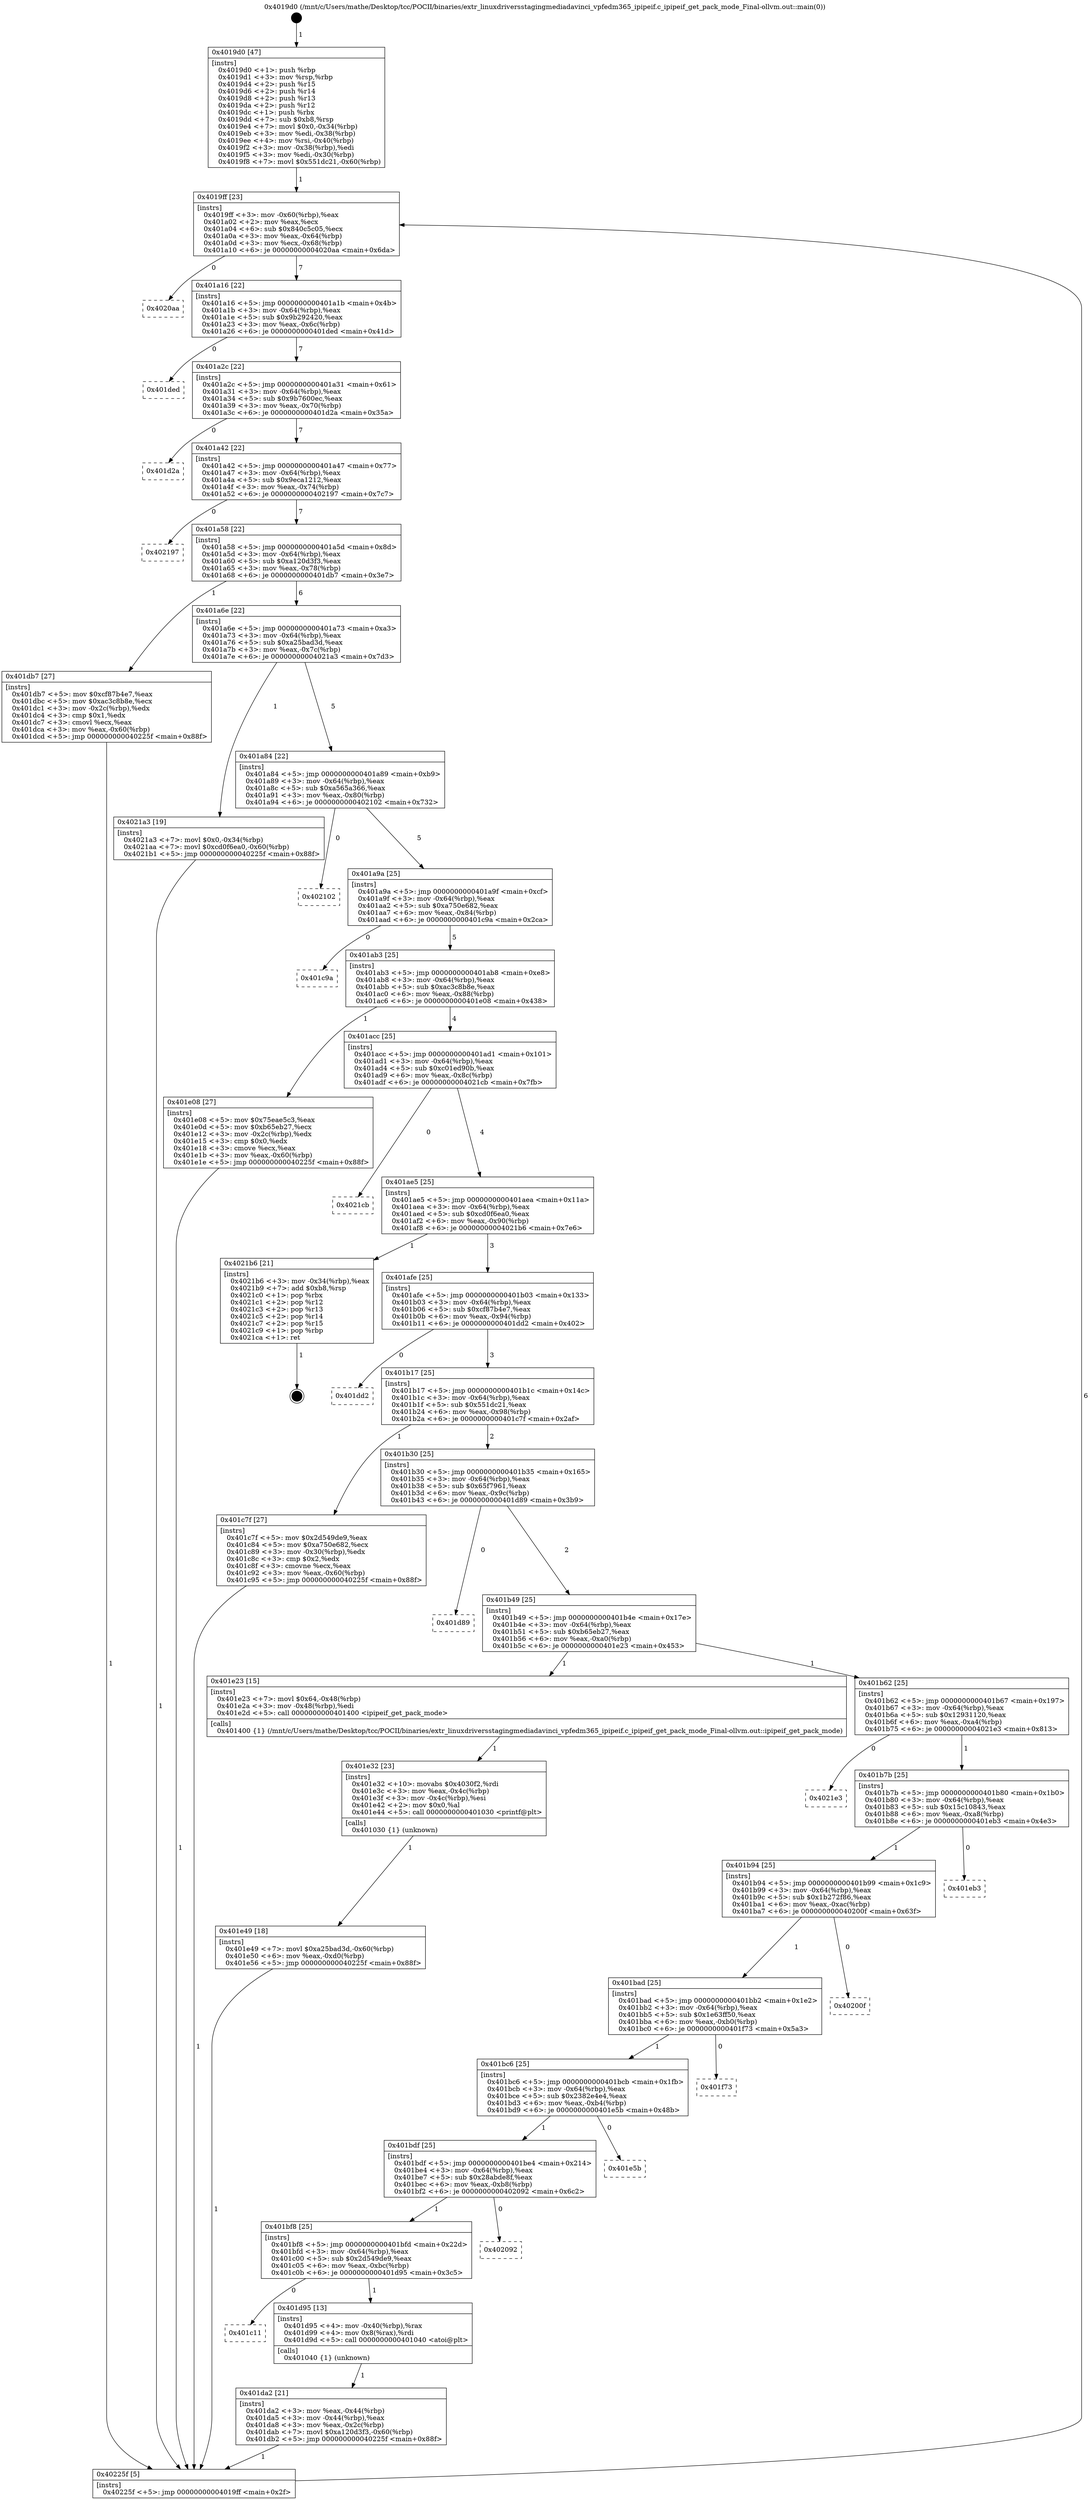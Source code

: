 digraph "0x4019d0" {
  label = "0x4019d0 (/mnt/c/Users/mathe/Desktop/tcc/POCII/binaries/extr_linuxdriversstagingmediadavinci_vpfedm365_ipipeif.c_ipipeif_get_pack_mode_Final-ollvm.out::main(0))"
  labelloc = "t"
  node[shape=record]

  Entry [label="",width=0.3,height=0.3,shape=circle,fillcolor=black,style=filled]
  "0x4019ff" [label="{
     0x4019ff [23]\l
     | [instrs]\l
     &nbsp;&nbsp;0x4019ff \<+3\>: mov -0x60(%rbp),%eax\l
     &nbsp;&nbsp;0x401a02 \<+2\>: mov %eax,%ecx\l
     &nbsp;&nbsp;0x401a04 \<+6\>: sub $0x840c5c05,%ecx\l
     &nbsp;&nbsp;0x401a0a \<+3\>: mov %eax,-0x64(%rbp)\l
     &nbsp;&nbsp;0x401a0d \<+3\>: mov %ecx,-0x68(%rbp)\l
     &nbsp;&nbsp;0x401a10 \<+6\>: je 00000000004020aa \<main+0x6da\>\l
  }"]
  "0x4020aa" [label="{
     0x4020aa\l
  }", style=dashed]
  "0x401a16" [label="{
     0x401a16 [22]\l
     | [instrs]\l
     &nbsp;&nbsp;0x401a16 \<+5\>: jmp 0000000000401a1b \<main+0x4b\>\l
     &nbsp;&nbsp;0x401a1b \<+3\>: mov -0x64(%rbp),%eax\l
     &nbsp;&nbsp;0x401a1e \<+5\>: sub $0x9b292420,%eax\l
     &nbsp;&nbsp;0x401a23 \<+3\>: mov %eax,-0x6c(%rbp)\l
     &nbsp;&nbsp;0x401a26 \<+6\>: je 0000000000401ded \<main+0x41d\>\l
  }"]
  Exit [label="",width=0.3,height=0.3,shape=circle,fillcolor=black,style=filled,peripheries=2]
  "0x401ded" [label="{
     0x401ded\l
  }", style=dashed]
  "0x401a2c" [label="{
     0x401a2c [22]\l
     | [instrs]\l
     &nbsp;&nbsp;0x401a2c \<+5\>: jmp 0000000000401a31 \<main+0x61\>\l
     &nbsp;&nbsp;0x401a31 \<+3\>: mov -0x64(%rbp),%eax\l
     &nbsp;&nbsp;0x401a34 \<+5\>: sub $0x9b7600ec,%eax\l
     &nbsp;&nbsp;0x401a39 \<+3\>: mov %eax,-0x70(%rbp)\l
     &nbsp;&nbsp;0x401a3c \<+6\>: je 0000000000401d2a \<main+0x35a\>\l
  }"]
  "0x401e49" [label="{
     0x401e49 [18]\l
     | [instrs]\l
     &nbsp;&nbsp;0x401e49 \<+7\>: movl $0xa25bad3d,-0x60(%rbp)\l
     &nbsp;&nbsp;0x401e50 \<+6\>: mov %eax,-0xd0(%rbp)\l
     &nbsp;&nbsp;0x401e56 \<+5\>: jmp 000000000040225f \<main+0x88f\>\l
  }"]
  "0x401d2a" [label="{
     0x401d2a\l
  }", style=dashed]
  "0x401a42" [label="{
     0x401a42 [22]\l
     | [instrs]\l
     &nbsp;&nbsp;0x401a42 \<+5\>: jmp 0000000000401a47 \<main+0x77\>\l
     &nbsp;&nbsp;0x401a47 \<+3\>: mov -0x64(%rbp),%eax\l
     &nbsp;&nbsp;0x401a4a \<+5\>: sub $0x9eca1212,%eax\l
     &nbsp;&nbsp;0x401a4f \<+3\>: mov %eax,-0x74(%rbp)\l
     &nbsp;&nbsp;0x401a52 \<+6\>: je 0000000000402197 \<main+0x7c7\>\l
  }"]
  "0x401e32" [label="{
     0x401e32 [23]\l
     | [instrs]\l
     &nbsp;&nbsp;0x401e32 \<+10\>: movabs $0x4030f2,%rdi\l
     &nbsp;&nbsp;0x401e3c \<+3\>: mov %eax,-0x4c(%rbp)\l
     &nbsp;&nbsp;0x401e3f \<+3\>: mov -0x4c(%rbp),%esi\l
     &nbsp;&nbsp;0x401e42 \<+2\>: mov $0x0,%al\l
     &nbsp;&nbsp;0x401e44 \<+5\>: call 0000000000401030 \<printf@plt\>\l
     | [calls]\l
     &nbsp;&nbsp;0x401030 \{1\} (unknown)\l
  }"]
  "0x402197" [label="{
     0x402197\l
  }", style=dashed]
  "0x401a58" [label="{
     0x401a58 [22]\l
     | [instrs]\l
     &nbsp;&nbsp;0x401a58 \<+5\>: jmp 0000000000401a5d \<main+0x8d\>\l
     &nbsp;&nbsp;0x401a5d \<+3\>: mov -0x64(%rbp),%eax\l
     &nbsp;&nbsp;0x401a60 \<+5\>: sub $0xa120d3f3,%eax\l
     &nbsp;&nbsp;0x401a65 \<+3\>: mov %eax,-0x78(%rbp)\l
     &nbsp;&nbsp;0x401a68 \<+6\>: je 0000000000401db7 \<main+0x3e7\>\l
  }"]
  "0x401da2" [label="{
     0x401da2 [21]\l
     | [instrs]\l
     &nbsp;&nbsp;0x401da2 \<+3\>: mov %eax,-0x44(%rbp)\l
     &nbsp;&nbsp;0x401da5 \<+3\>: mov -0x44(%rbp),%eax\l
     &nbsp;&nbsp;0x401da8 \<+3\>: mov %eax,-0x2c(%rbp)\l
     &nbsp;&nbsp;0x401dab \<+7\>: movl $0xa120d3f3,-0x60(%rbp)\l
     &nbsp;&nbsp;0x401db2 \<+5\>: jmp 000000000040225f \<main+0x88f\>\l
  }"]
  "0x401db7" [label="{
     0x401db7 [27]\l
     | [instrs]\l
     &nbsp;&nbsp;0x401db7 \<+5\>: mov $0xcf87b4e7,%eax\l
     &nbsp;&nbsp;0x401dbc \<+5\>: mov $0xac3c8b8e,%ecx\l
     &nbsp;&nbsp;0x401dc1 \<+3\>: mov -0x2c(%rbp),%edx\l
     &nbsp;&nbsp;0x401dc4 \<+3\>: cmp $0x1,%edx\l
     &nbsp;&nbsp;0x401dc7 \<+3\>: cmovl %ecx,%eax\l
     &nbsp;&nbsp;0x401dca \<+3\>: mov %eax,-0x60(%rbp)\l
     &nbsp;&nbsp;0x401dcd \<+5\>: jmp 000000000040225f \<main+0x88f\>\l
  }"]
  "0x401a6e" [label="{
     0x401a6e [22]\l
     | [instrs]\l
     &nbsp;&nbsp;0x401a6e \<+5\>: jmp 0000000000401a73 \<main+0xa3\>\l
     &nbsp;&nbsp;0x401a73 \<+3\>: mov -0x64(%rbp),%eax\l
     &nbsp;&nbsp;0x401a76 \<+5\>: sub $0xa25bad3d,%eax\l
     &nbsp;&nbsp;0x401a7b \<+3\>: mov %eax,-0x7c(%rbp)\l
     &nbsp;&nbsp;0x401a7e \<+6\>: je 00000000004021a3 \<main+0x7d3\>\l
  }"]
  "0x401c11" [label="{
     0x401c11\l
  }", style=dashed]
  "0x4021a3" [label="{
     0x4021a3 [19]\l
     | [instrs]\l
     &nbsp;&nbsp;0x4021a3 \<+7\>: movl $0x0,-0x34(%rbp)\l
     &nbsp;&nbsp;0x4021aa \<+7\>: movl $0xcd0f6ea0,-0x60(%rbp)\l
     &nbsp;&nbsp;0x4021b1 \<+5\>: jmp 000000000040225f \<main+0x88f\>\l
  }"]
  "0x401a84" [label="{
     0x401a84 [22]\l
     | [instrs]\l
     &nbsp;&nbsp;0x401a84 \<+5\>: jmp 0000000000401a89 \<main+0xb9\>\l
     &nbsp;&nbsp;0x401a89 \<+3\>: mov -0x64(%rbp),%eax\l
     &nbsp;&nbsp;0x401a8c \<+5\>: sub $0xa565a366,%eax\l
     &nbsp;&nbsp;0x401a91 \<+3\>: mov %eax,-0x80(%rbp)\l
     &nbsp;&nbsp;0x401a94 \<+6\>: je 0000000000402102 \<main+0x732\>\l
  }"]
  "0x401d95" [label="{
     0x401d95 [13]\l
     | [instrs]\l
     &nbsp;&nbsp;0x401d95 \<+4\>: mov -0x40(%rbp),%rax\l
     &nbsp;&nbsp;0x401d99 \<+4\>: mov 0x8(%rax),%rdi\l
     &nbsp;&nbsp;0x401d9d \<+5\>: call 0000000000401040 \<atoi@plt\>\l
     | [calls]\l
     &nbsp;&nbsp;0x401040 \{1\} (unknown)\l
  }"]
  "0x402102" [label="{
     0x402102\l
  }", style=dashed]
  "0x401a9a" [label="{
     0x401a9a [25]\l
     | [instrs]\l
     &nbsp;&nbsp;0x401a9a \<+5\>: jmp 0000000000401a9f \<main+0xcf\>\l
     &nbsp;&nbsp;0x401a9f \<+3\>: mov -0x64(%rbp),%eax\l
     &nbsp;&nbsp;0x401aa2 \<+5\>: sub $0xa750e682,%eax\l
     &nbsp;&nbsp;0x401aa7 \<+6\>: mov %eax,-0x84(%rbp)\l
     &nbsp;&nbsp;0x401aad \<+6\>: je 0000000000401c9a \<main+0x2ca\>\l
  }"]
  "0x401bf8" [label="{
     0x401bf8 [25]\l
     | [instrs]\l
     &nbsp;&nbsp;0x401bf8 \<+5\>: jmp 0000000000401bfd \<main+0x22d\>\l
     &nbsp;&nbsp;0x401bfd \<+3\>: mov -0x64(%rbp),%eax\l
     &nbsp;&nbsp;0x401c00 \<+5\>: sub $0x2d549de9,%eax\l
     &nbsp;&nbsp;0x401c05 \<+6\>: mov %eax,-0xbc(%rbp)\l
     &nbsp;&nbsp;0x401c0b \<+6\>: je 0000000000401d95 \<main+0x3c5\>\l
  }"]
  "0x401c9a" [label="{
     0x401c9a\l
  }", style=dashed]
  "0x401ab3" [label="{
     0x401ab3 [25]\l
     | [instrs]\l
     &nbsp;&nbsp;0x401ab3 \<+5\>: jmp 0000000000401ab8 \<main+0xe8\>\l
     &nbsp;&nbsp;0x401ab8 \<+3\>: mov -0x64(%rbp),%eax\l
     &nbsp;&nbsp;0x401abb \<+5\>: sub $0xac3c8b8e,%eax\l
     &nbsp;&nbsp;0x401ac0 \<+6\>: mov %eax,-0x88(%rbp)\l
     &nbsp;&nbsp;0x401ac6 \<+6\>: je 0000000000401e08 \<main+0x438\>\l
  }"]
  "0x402092" [label="{
     0x402092\l
  }", style=dashed]
  "0x401e08" [label="{
     0x401e08 [27]\l
     | [instrs]\l
     &nbsp;&nbsp;0x401e08 \<+5\>: mov $0x75eae5c3,%eax\l
     &nbsp;&nbsp;0x401e0d \<+5\>: mov $0xb65eb27,%ecx\l
     &nbsp;&nbsp;0x401e12 \<+3\>: mov -0x2c(%rbp),%edx\l
     &nbsp;&nbsp;0x401e15 \<+3\>: cmp $0x0,%edx\l
     &nbsp;&nbsp;0x401e18 \<+3\>: cmove %ecx,%eax\l
     &nbsp;&nbsp;0x401e1b \<+3\>: mov %eax,-0x60(%rbp)\l
     &nbsp;&nbsp;0x401e1e \<+5\>: jmp 000000000040225f \<main+0x88f\>\l
  }"]
  "0x401acc" [label="{
     0x401acc [25]\l
     | [instrs]\l
     &nbsp;&nbsp;0x401acc \<+5\>: jmp 0000000000401ad1 \<main+0x101\>\l
     &nbsp;&nbsp;0x401ad1 \<+3\>: mov -0x64(%rbp),%eax\l
     &nbsp;&nbsp;0x401ad4 \<+5\>: sub $0xc01ed90b,%eax\l
     &nbsp;&nbsp;0x401ad9 \<+6\>: mov %eax,-0x8c(%rbp)\l
     &nbsp;&nbsp;0x401adf \<+6\>: je 00000000004021cb \<main+0x7fb\>\l
  }"]
  "0x401bdf" [label="{
     0x401bdf [25]\l
     | [instrs]\l
     &nbsp;&nbsp;0x401bdf \<+5\>: jmp 0000000000401be4 \<main+0x214\>\l
     &nbsp;&nbsp;0x401be4 \<+3\>: mov -0x64(%rbp),%eax\l
     &nbsp;&nbsp;0x401be7 \<+5\>: sub $0x28abde8f,%eax\l
     &nbsp;&nbsp;0x401bec \<+6\>: mov %eax,-0xb8(%rbp)\l
     &nbsp;&nbsp;0x401bf2 \<+6\>: je 0000000000402092 \<main+0x6c2\>\l
  }"]
  "0x4021cb" [label="{
     0x4021cb\l
  }", style=dashed]
  "0x401ae5" [label="{
     0x401ae5 [25]\l
     | [instrs]\l
     &nbsp;&nbsp;0x401ae5 \<+5\>: jmp 0000000000401aea \<main+0x11a\>\l
     &nbsp;&nbsp;0x401aea \<+3\>: mov -0x64(%rbp),%eax\l
     &nbsp;&nbsp;0x401aed \<+5\>: sub $0xcd0f6ea0,%eax\l
     &nbsp;&nbsp;0x401af2 \<+6\>: mov %eax,-0x90(%rbp)\l
     &nbsp;&nbsp;0x401af8 \<+6\>: je 00000000004021b6 \<main+0x7e6\>\l
  }"]
  "0x401e5b" [label="{
     0x401e5b\l
  }", style=dashed]
  "0x4021b6" [label="{
     0x4021b6 [21]\l
     | [instrs]\l
     &nbsp;&nbsp;0x4021b6 \<+3\>: mov -0x34(%rbp),%eax\l
     &nbsp;&nbsp;0x4021b9 \<+7\>: add $0xb8,%rsp\l
     &nbsp;&nbsp;0x4021c0 \<+1\>: pop %rbx\l
     &nbsp;&nbsp;0x4021c1 \<+2\>: pop %r12\l
     &nbsp;&nbsp;0x4021c3 \<+2\>: pop %r13\l
     &nbsp;&nbsp;0x4021c5 \<+2\>: pop %r14\l
     &nbsp;&nbsp;0x4021c7 \<+2\>: pop %r15\l
     &nbsp;&nbsp;0x4021c9 \<+1\>: pop %rbp\l
     &nbsp;&nbsp;0x4021ca \<+1\>: ret\l
  }"]
  "0x401afe" [label="{
     0x401afe [25]\l
     | [instrs]\l
     &nbsp;&nbsp;0x401afe \<+5\>: jmp 0000000000401b03 \<main+0x133\>\l
     &nbsp;&nbsp;0x401b03 \<+3\>: mov -0x64(%rbp),%eax\l
     &nbsp;&nbsp;0x401b06 \<+5\>: sub $0xcf87b4e7,%eax\l
     &nbsp;&nbsp;0x401b0b \<+6\>: mov %eax,-0x94(%rbp)\l
     &nbsp;&nbsp;0x401b11 \<+6\>: je 0000000000401dd2 \<main+0x402\>\l
  }"]
  "0x401bc6" [label="{
     0x401bc6 [25]\l
     | [instrs]\l
     &nbsp;&nbsp;0x401bc6 \<+5\>: jmp 0000000000401bcb \<main+0x1fb\>\l
     &nbsp;&nbsp;0x401bcb \<+3\>: mov -0x64(%rbp),%eax\l
     &nbsp;&nbsp;0x401bce \<+5\>: sub $0x2382e4e4,%eax\l
     &nbsp;&nbsp;0x401bd3 \<+6\>: mov %eax,-0xb4(%rbp)\l
     &nbsp;&nbsp;0x401bd9 \<+6\>: je 0000000000401e5b \<main+0x48b\>\l
  }"]
  "0x401dd2" [label="{
     0x401dd2\l
  }", style=dashed]
  "0x401b17" [label="{
     0x401b17 [25]\l
     | [instrs]\l
     &nbsp;&nbsp;0x401b17 \<+5\>: jmp 0000000000401b1c \<main+0x14c\>\l
     &nbsp;&nbsp;0x401b1c \<+3\>: mov -0x64(%rbp),%eax\l
     &nbsp;&nbsp;0x401b1f \<+5\>: sub $0x551dc21,%eax\l
     &nbsp;&nbsp;0x401b24 \<+6\>: mov %eax,-0x98(%rbp)\l
     &nbsp;&nbsp;0x401b2a \<+6\>: je 0000000000401c7f \<main+0x2af\>\l
  }"]
  "0x401f73" [label="{
     0x401f73\l
  }", style=dashed]
  "0x401c7f" [label="{
     0x401c7f [27]\l
     | [instrs]\l
     &nbsp;&nbsp;0x401c7f \<+5\>: mov $0x2d549de9,%eax\l
     &nbsp;&nbsp;0x401c84 \<+5\>: mov $0xa750e682,%ecx\l
     &nbsp;&nbsp;0x401c89 \<+3\>: mov -0x30(%rbp),%edx\l
     &nbsp;&nbsp;0x401c8c \<+3\>: cmp $0x2,%edx\l
     &nbsp;&nbsp;0x401c8f \<+3\>: cmovne %ecx,%eax\l
     &nbsp;&nbsp;0x401c92 \<+3\>: mov %eax,-0x60(%rbp)\l
     &nbsp;&nbsp;0x401c95 \<+5\>: jmp 000000000040225f \<main+0x88f\>\l
  }"]
  "0x401b30" [label="{
     0x401b30 [25]\l
     | [instrs]\l
     &nbsp;&nbsp;0x401b30 \<+5\>: jmp 0000000000401b35 \<main+0x165\>\l
     &nbsp;&nbsp;0x401b35 \<+3\>: mov -0x64(%rbp),%eax\l
     &nbsp;&nbsp;0x401b38 \<+5\>: sub $0x65f7961,%eax\l
     &nbsp;&nbsp;0x401b3d \<+6\>: mov %eax,-0x9c(%rbp)\l
     &nbsp;&nbsp;0x401b43 \<+6\>: je 0000000000401d89 \<main+0x3b9\>\l
  }"]
  "0x40225f" [label="{
     0x40225f [5]\l
     | [instrs]\l
     &nbsp;&nbsp;0x40225f \<+5\>: jmp 00000000004019ff \<main+0x2f\>\l
  }"]
  "0x4019d0" [label="{
     0x4019d0 [47]\l
     | [instrs]\l
     &nbsp;&nbsp;0x4019d0 \<+1\>: push %rbp\l
     &nbsp;&nbsp;0x4019d1 \<+3\>: mov %rsp,%rbp\l
     &nbsp;&nbsp;0x4019d4 \<+2\>: push %r15\l
     &nbsp;&nbsp;0x4019d6 \<+2\>: push %r14\l
     &nbsp;&nbsp;0x4019d8 \<+2\>: push %r13\l
     &nbsp;&nbsp;0x4019da \<+2\>: push %r12\l
     &nbsp;&nbsp;0x4019dc \<+1\>: push %rbx\l
     &nbsp;&nbsp;0x4019dd \<+7\>: sub $0xb8,%rsp\l
     &nbsp;&nbsp;0x4019e4 \<+7\>: movl $0x0,-0x34(%rbp)\l
     &nbsp;&nbsp;0x4019eb \<+3\>: mov %edi,-0x38(%rbp)\l
     &nbsp;&nbsp;0x4019ee \<+4\>: mov %rsi,-0x40(%rbp)\l
     &nbsp;&nbsp;0x4019f2 \<+3\>: mov -0x38(%rbp),%edi\l
     &nbsp;&nbsp;0x4019f5 \<+3\>: mov %edi,-0x30(%rbp)\l
     &nbsp;&nbsp;0x4019f8 \<+7\>: movl $0x551dc21,-0x60(%rbp)\l
  }"]
  "0x401bad" [label="{
     0x401bad [25]\l
     | [instrs]\l
     &nbsp;&nbsp;0x401bad \<+5\>: jmp 0000000000401bb2 \<main+0x1e2\>\l
     &nbsp;&nbsp;0x401bb2 \<+3\>: mov -0x64(%rbp),%eax\l
     &nbsp;&nbsp;0x401bb5 \<+5\>: sub $0x1e63ff50,%eax\l
     &nbsp;&nbsp;0x401bba \<+6\>: mov %eax,-0xb0(%rbp)\l
     &nbsp;&nbsp;0x401bc0 \<+6\>: je 0000000000401f73 \<main+0x5a3\>\l
  }"]
  "0x401d89" [label="{
     0x401d89\l
  }", style=dashed]
  "0x401b49" [label="{
     0x401b49 [25]\l
     | [instrs]\l
     &nbsp;&nbsp;0x401b49 \<+5\>: jmp 0000000000401b4e \<main+0x17e\>\l
     &nbsp;&nbsp;0x401b4e \<+3\>: mov -0x64(%rbp),%eax\l
     &nbsp;&nbsp;0x401b51 \<+5\>: sub $0xb65eb27,%eax\l
     &nbsp;&nbsp;0x401b56 \<+6\>: mov %eax,-0xa0(%rbp)\l
     &nbsp;&nbsp;0x401b5c \<+6\>: je 0000000000401e23 \<main+0x453\>\l
  }"]
  "0x40200f" [label="{
     0x40200f\l
  }", style=dashed]
  "0x401e23" [label="{
     0x401e23 [15]\l
     | [instrs]\l
     &nbsp;&nbsp;0x401e23 \<+7\>: movl $0x64,-0x48(%rbp)\l
     &nbsp;&nbsp;0x401e2a \<+3\>: mov -0x48(%rbp),%edi\l
     &nbsp;&nbsp;0x401e2d \<+5\>: call 0000000000401400 \<ipipeif_get_pack_mode\>\l
     | [calls]\l
     &nbsp;&nbsp;0x401400 \{1\} (/mnt/c/Users/mathe/Desktop/tcc/POCII/binaries/extr_linuxdriversstagingmediadavinci_vpfedm365_ipipeif.c_ipipeif_get_pack_mode_Final-ollvm.out::ipipeif_get_pack_mode)\l
  }"]
  "0x401b62" [label="{
     0x401b62 [25]\l
     | [instrs]\l
     &nbsp;&nbsp;0x401b62 \<+5\>: jmp 0000000000401b67 \<main+0x197\>\l
     &nbsp;&nbsp;0x401b67 \<+3\>: mov -0x64(%rbp),%eax\l
     &nbsp;&nbsp;0x401b6a \<+5\>: sub $0x12931120,%eax\l
     &nbsp;&nbsp;0x401b6f \<+6\>: mov %eax,-0xa4(%rbp)\l
     &nbsp;&nbsp;0x401b75 \<+6\>: je 00000000004021e3 \<main+0x813\>\l
  }"]
  "0x401b94" [label="{
     0x401b94 [25]\l
     | [instrs]\l
     &nbsp;&nbsp;0x401b94 \<+5\>: jmp 0000000000401b99 \<main+0x1c9\>\l
     &nbsp;&nbsp;0x401b99 \<+3\>: mov -0x64(%rbp),%eax\l
     &nbsp;&nbsp;0x401b9c \<+5\>: sub $0x1b272f86,%eax\l
     &nbsp;&nbsp;0x401ba1 \<+6\>: mov %eax,-0xac(%rbp)\l
     &nbsp;&nbsp;0x401ba7 \<+6\>: je 000000000040200f \<main+0x63f\>\l
  }"]
  "0x4021e3" [label="{
     0x4021e3\l
  }", style=dashed]
  "0x401b7b" [label="{
     0x401b7b [25]\l
     | [instrs]\l
     &nbsp;&nbsp;0x401b7b \<+5\>: jmp 0000000000401b80 \<main+0x1b0\>\l
     &nbsp;&nbsp;0x401b80 \<+3\>: mov -0x64(%rbp),%eax\l
     &nbsp;&nbsp;0x401b83 \<+5\>: sub $0x15c10843,%eax\l
     &nbsp;&nbsp;0x401b88 \<+6\>: mov %eax,-0xa8(%rbp)\l
     &nbsp;&nbsp;0x401b8e \<+6\>: je 0000000000401eb3 \<main+0x4e3\>\l
  }"]
  "0x401eb3" [label="{
     0x401eb3\l
  }", style=dashed]
  Entry -> "0x4019d0" [label=" 1"]
  "0x4019ff" -> "0x4020aa" [label=" 0"]
  "0x4019ff" -> "0x401a16" [label=" 7"]
  "0x4021b6" -> Exit [label=" 1"]
  "0x401a16" -> "0x401ded" [label=" 0"]
  "0x401a16" -> "0x401a2c" [label=" 7"]
  "0x4021a3" -> "0x40225f" [label=" 1"]
  "0x401a2c" -> "0x401d2a" [label=" 0"]
  "0x401a2c" -> "0x401a42" [label=" 7"]
  "0x401e49" -> "0x40225f" [label=" 1"]
  "0x401a42" -> "0x402197" [label=" 0"]
  "0x401a42" -> "0x401a58" [label=" 7"]
  "0x401e32" -> "0x401e49" [label=" 1"]
  "0x401a58" -> "0x401db7" [label=" 1"]
  "0x401a58" -> "0x401a6e" [label=" 6"]
  "0x401e23" -> "0x401e32" [label=" 1"]
  "0x401a6e" -> "0x4021a3" [label=" 1"]
  "0x401a6e" -> "0x401a84" [label=" 5"]
  "0x401e08" -> "0x40225f" [label=" 1"]
  "0x401a84" -> "0x402102" [label=" 0"]
  "0x401a84" -> "0x401a9a" [label=" 5"]
  "0x401db7" -> "0x40225f" [label=" 1"]
  "0x401a9a" -> "0x401c9a" [label=" 0"]
  "0x401a9a" -> "0x401ab3" [label=" 5"]
  "0x401d95" -> "0x401da2" [label=" 1"]
  "0x401ab3" -> "0x401e08" [label=" 1"]
  "0x401ab3" -> "0x401acc" [label=" 4"]
  "0x401bf8" -> "0x401c11" [label=" 0"]
  "0x401acc" -> "0x4021cb" [label=" 0"]
  "0x401acc" -> "0x401ae5" [label=" 4"]
  "0x401da2" -> "0x40225f" [label=" 1"]
  "0x401ae5" -> "0x4021b6" [label=" 1"]
  "0x401ae5" -> "0x401afe" [label=" 3"]
  "0x401bdf" -> "0x401bf8" [label=" 1"]
  "0x401afe" -> "0x401dd2" [label=" 0"]
  "0x401afe" -> "0x401b17" [label=" 3"]
  "0x401bf8" -> "0x401d95" [label=" 1"]
  "0x401b17" -> "0x401c7f" [label=" 1"]
  "0x401b17" -> "0x401b30" [label=" 2"]
  "0x401c7f" -> "0x40225f" [label=" 1"]
  "0x4019d0" -> "0x4019ff" [label=" 1"]
  "0x40225f" -> "0x4019ff" [label=" 6"]
  "0x401bc6" -> "0x401bdf" [label=" 1"]
  "0x401b30" -> "0x401d89" [label=" 0"]
  "0x401b30" -> "0x401b49" [label=" 2"]
  "0x401bdf" -> "0x402092" [label=" 0"]
  "0x401b49" -> "0x401e23" [label=" 1"]
  "0x401b49" -> "0x401b62" [label=" 1"]
  "0x401bad" -> "0x401bc6" [label=" 1"]
  "0x401b62" -> "0x4021e3" [label=" 0"]
  "0x401b62" -> "0x401b7b" [label=" 1"]
  "0x401bc6" -> "0x401e5b" [label=" 0"]
  "0x401b7b" -> "0x401eb3" [label=" 0"]
  "0x401b7b" -> "0x401b94" [label=" 1"]
  "0x401bad" -> "0x401f73" [label=" 0"]
  "0x401b94" -> "0x40200f" [label=" 0"]
  "0x401b94" -> "0x401bad" [label=" 1"]
}
